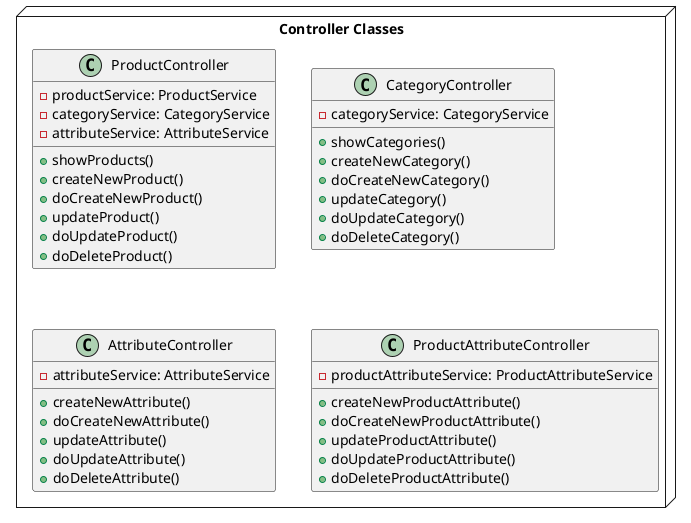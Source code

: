 @startuml
node "Controller Classes" {
    class ProductController{
        - productService: ProductService
        - categoryService: CategoryService
        - attributeService: AttributeService
        + showProducts()
        + createNewProduct()
        + doCreateNewProduct()
        + updateProduct()
        + doUpdateProduct()
        + doDeleteProduct()
    }
    class CategoryController{
        - categoryService: CategoryService
        + showCategories()
        + createNewCategory()
        + doCreateNewCategory()
        + updateCategory()
        + doUpdateCategory()
        + doDeleteCategory()
    }
    class AttributeController{
        - attributeService: AttributeService
        + createNewAttribute()
        + doCreateNewAttribute()
        + updateAttribute()
        + doUpdateAttribute()
        + doDeleteAttribute()
    }
    class ProductAttributeController{
        - productAttributeService: ProductAttributeService
        + createNewProductAttribute()
        + doCreateNewProductAttribute()
        + updateProductAttribute()
        + doUpdateProductAttribute()
        + doDeleteProductAttribute()
    }
}
@enduml